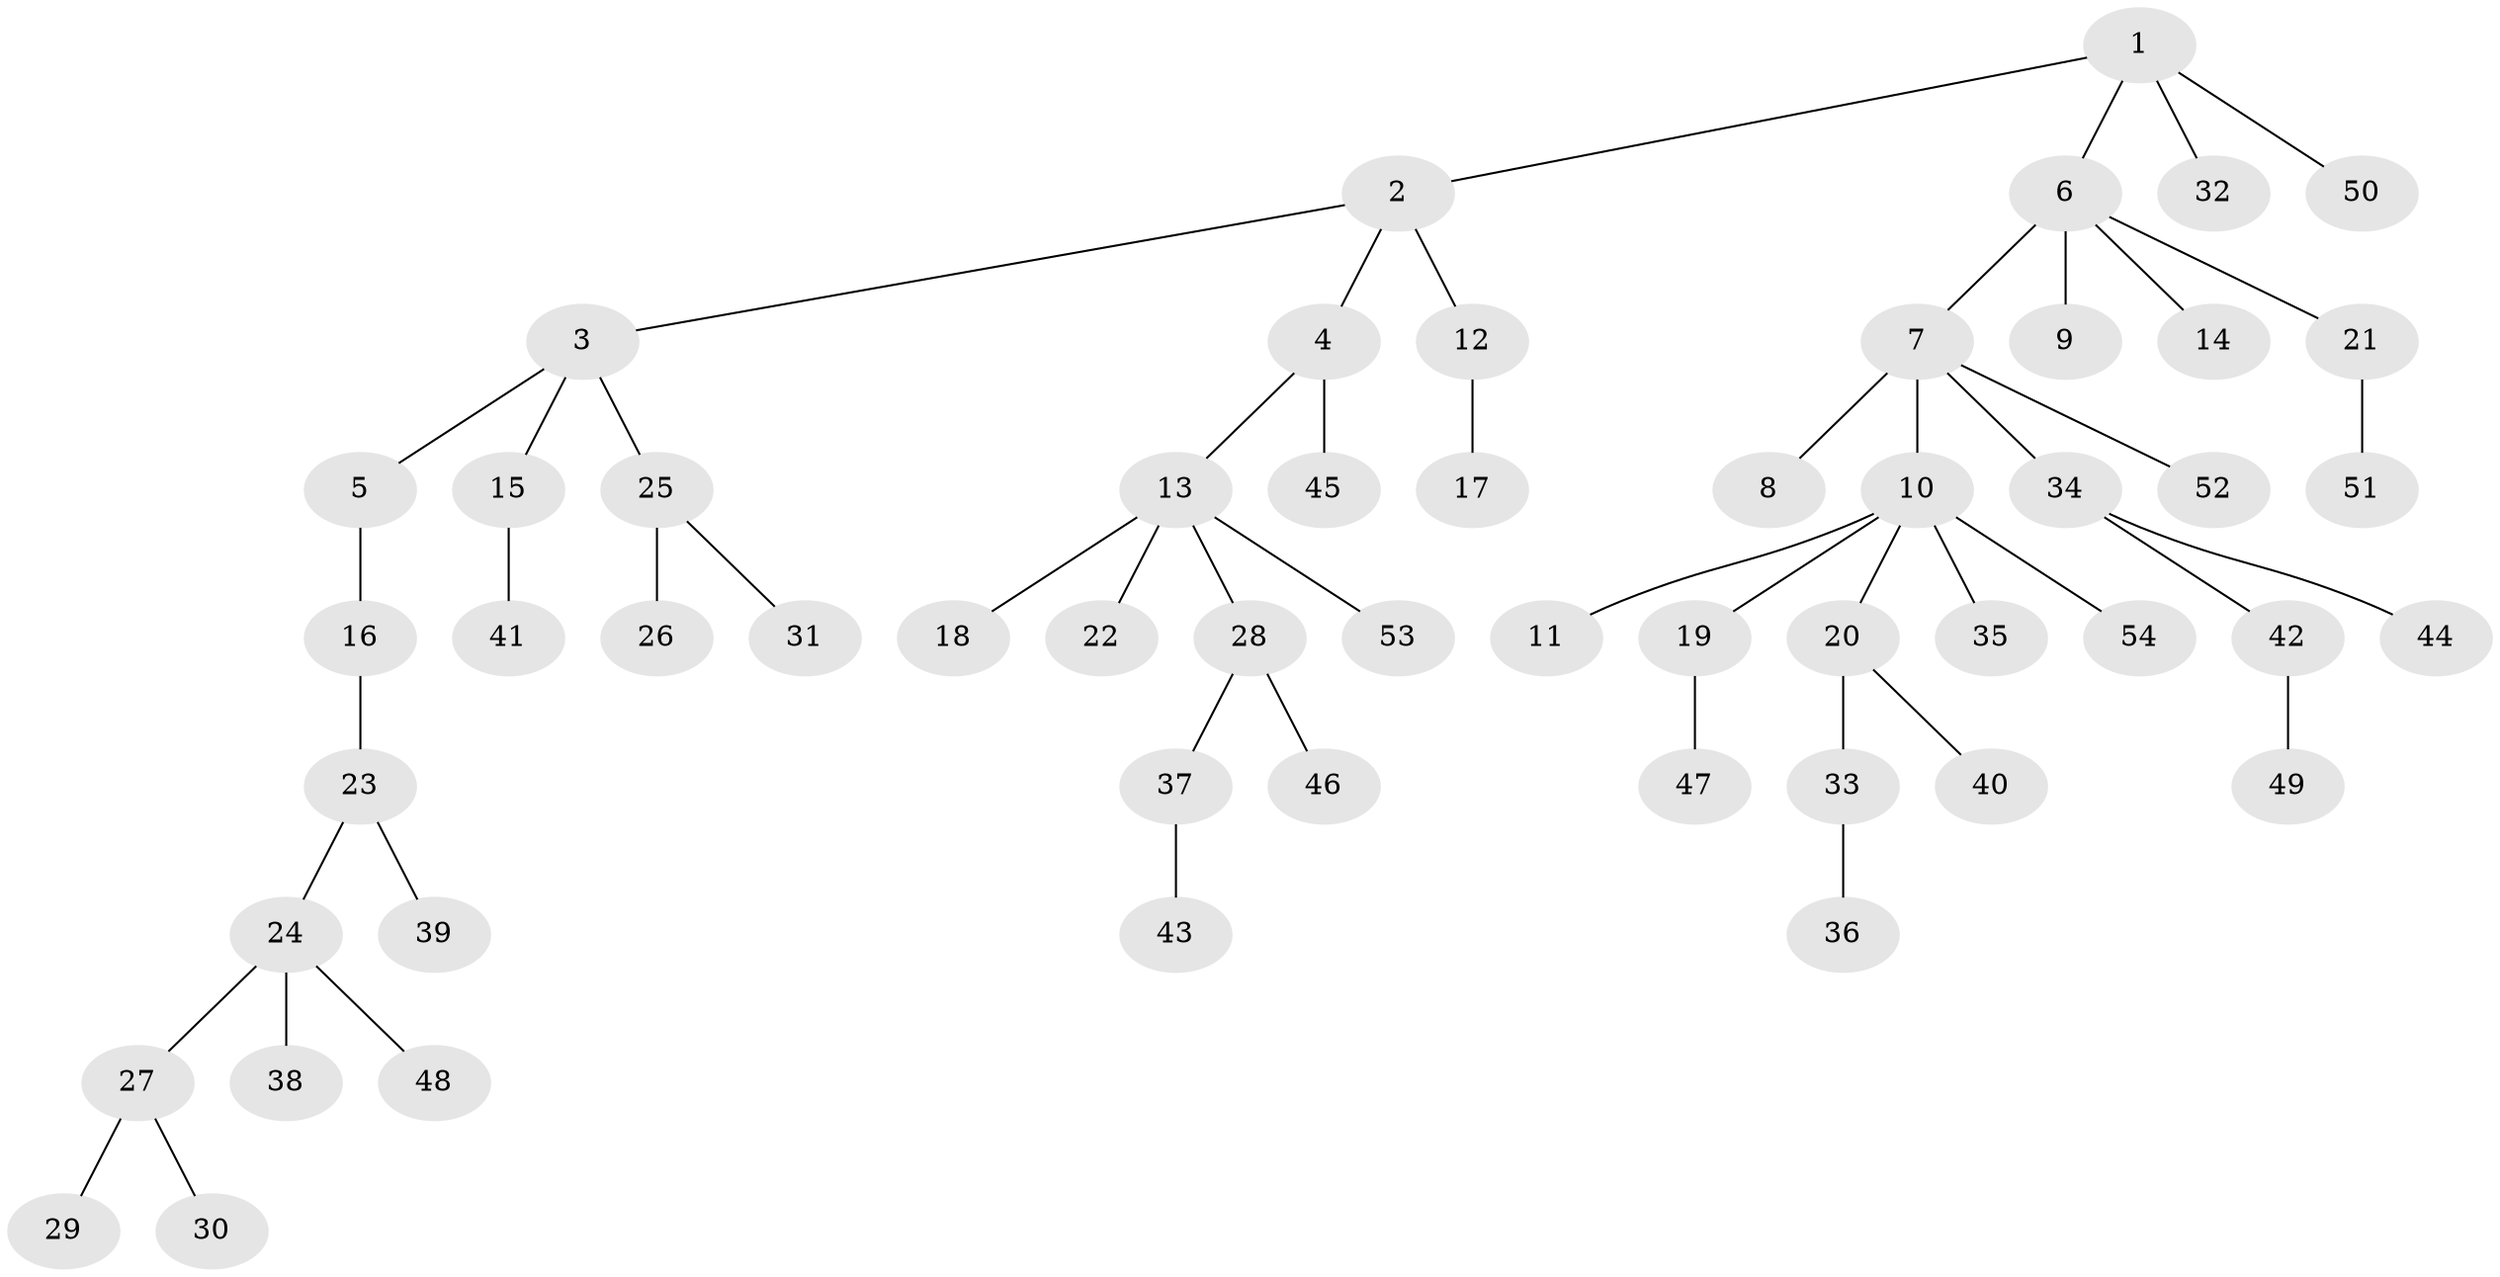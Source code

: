 // coarse degree distribution, {3: 0.11428571428571428, 4: 0.11428571428571428, 5: 0.05714285714285714, 2: 0.14285714285714285, 1: 0.5714285714285714}
// Generated by graph-tools (version 1.1) at 2025/52/02/27/25 19:52:13]
// undirected, 54 vertices, 53 edges
graph export_dot {
graph [start="1"]
  node [color=gray90,style=filled];
  1;
  2;
  3;
  4;
  5;
  6;
  7;
  8;
  9;
  10;
  11;
  12;
  13;
  14;
  15;
  16;
  17;
  18;
  19;
  20;
  21;
  22;
  23;
  24;
  25;
  26;
  27;
  28;
  29;
  30;
  31;
  32;
  33;
  34;
  35;
  36;
  37;
  38;
  39;
  40;
  41;
  42;
  43;
  44;
  45;
  46;
  47;
  48;
  49;
  50;
  51;
  52;
  53;
  54;
  1 -- 2;
  1 -- 6;
  1 -- 32;
  1 -- 50;
  2 -- 3;
  2 -- 4;
  2 -- 12;
  3 -- 5;
  3 -- 15;
  3 -- 25;
  4 -- 13;
  4 -- 45;
  5 -- 16;
  6 -- 7;
  6 -- 9;
  6 -- 14;
  6 -- 21;
  7 -- 8;
  7 -- 10;
  7 -- 34;
  7 -- 52;
  10 -- 11;
  10 -- 19;
  10 -- 20;
  10 -- 35;
  10 -- 54;
  12 -- 17;
  13 -- 18;
  13 -- 22;
  13 -- 28;
  13 -- 53;
  15 -- 41;
  16 -- 23;
  19 -- 47;
  20 -- 33;
  20 -- 40;
  21 -- 51;
  23 -- 24;
  23 -- 39;
  24 -- 27;
  24 -- 38;
  24 -- 48;
  25 -- 26;
  25 -- 31;
  27 -- 29;
  27 -- 30;
  28 -- 37;
  28 -- 46;
  33 -- 36;
  34 -- 42;
  34 -- 44;
  37 -- 43;
  42 -- 49;
}
